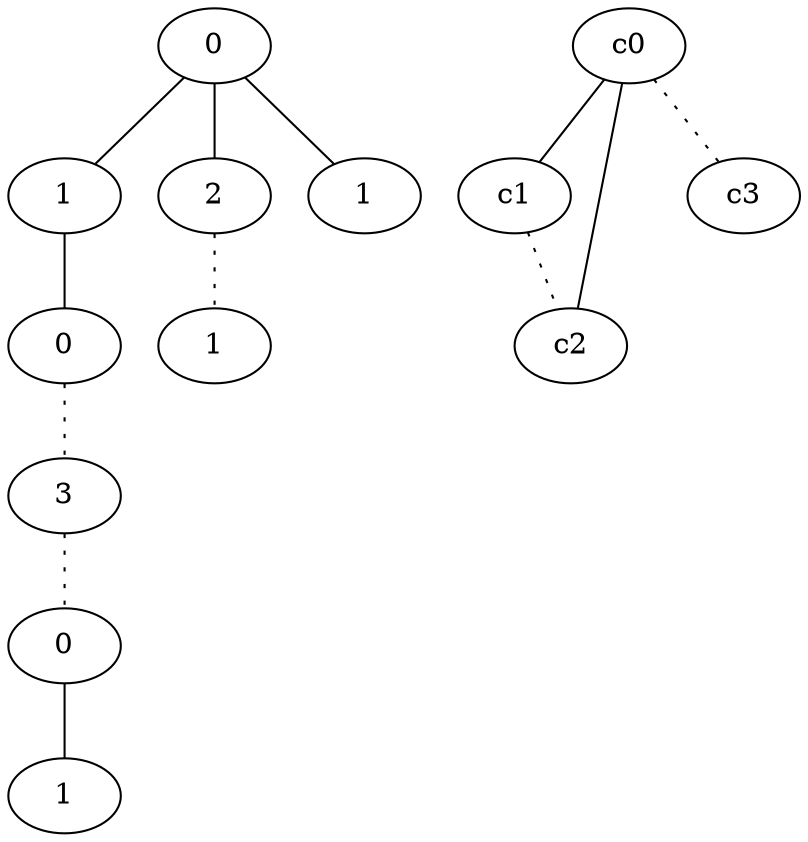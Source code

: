 graph {
a0[label=0];
a1[label=1];
a2[label=0];
a3[label=3];
a4[label=0];
a5[label=1];
a6[label=2];
a7[label=1];
a8[label=1];
a0 -- a1;
a0 -- a6;
a0 -- a8;
a1 -- a2;
a2 -- a3 [style=dotted];
a3 -- a4 [style=dotted];
a4 -- a5;
a6 -- a7 [style=dotted];
c0 -- c1;
c0 -- c2;
c0 -- c3 [style=dotted];
c1 -- c2 [style=dotted];
}
